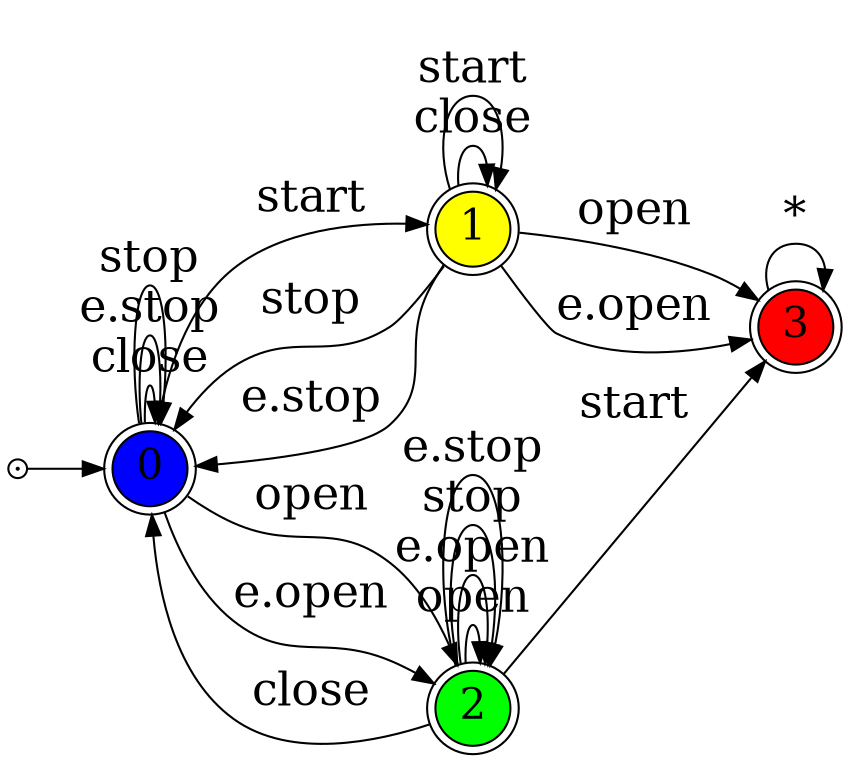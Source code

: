digraph G {
    graph [pack="true" rankdir="LR" margin="0"];
    node [fontsize=20 shape="doublecircle" style="filled" height="0.5" width="0.5" fixedsize="true" fillcolor="white"];
    edge [fontsize=22]
	  zz [height="0" width="0" fixedsize="true" label="" fillcolor="black"];
	  0 [fillcolor="blue"]
	  1 [fillcolor="yellow"]
	  2 [fillcolor="green"]
	  3 [fillcolor="red"]
  	zz -> 0 [label=""];

  	0 -> 0 [label="close"]
  	0 -> 0 [label="e.stop"]
  	0 -> 0 [label="stop"]

  	0 -> 1 [label="start"]
  	1 -> 0 [label="stop"]
  	1 -> 0 [label="e.stop"]

  	1 -> 1 [label="close"]
  	1 -> 1 [label="start"]

  	0 -> 2 [label="open"]
  	0 -> 2 [label="e.open"]
  	2 -> 0 [label="close"]

  	2 -> 2 [label="open"]
  	2 -> 2 [label="e.open"]
  	2 -> 2 [label="stop"]
  	2 -> 2 [label="e.stop"]

  	1 -> 3 [label="open"]
  	1 -> 3 [label="e.open"]
  	
  	2 -> 3 [label="start"]
    
    3 -> 3 [label="*"]
}


